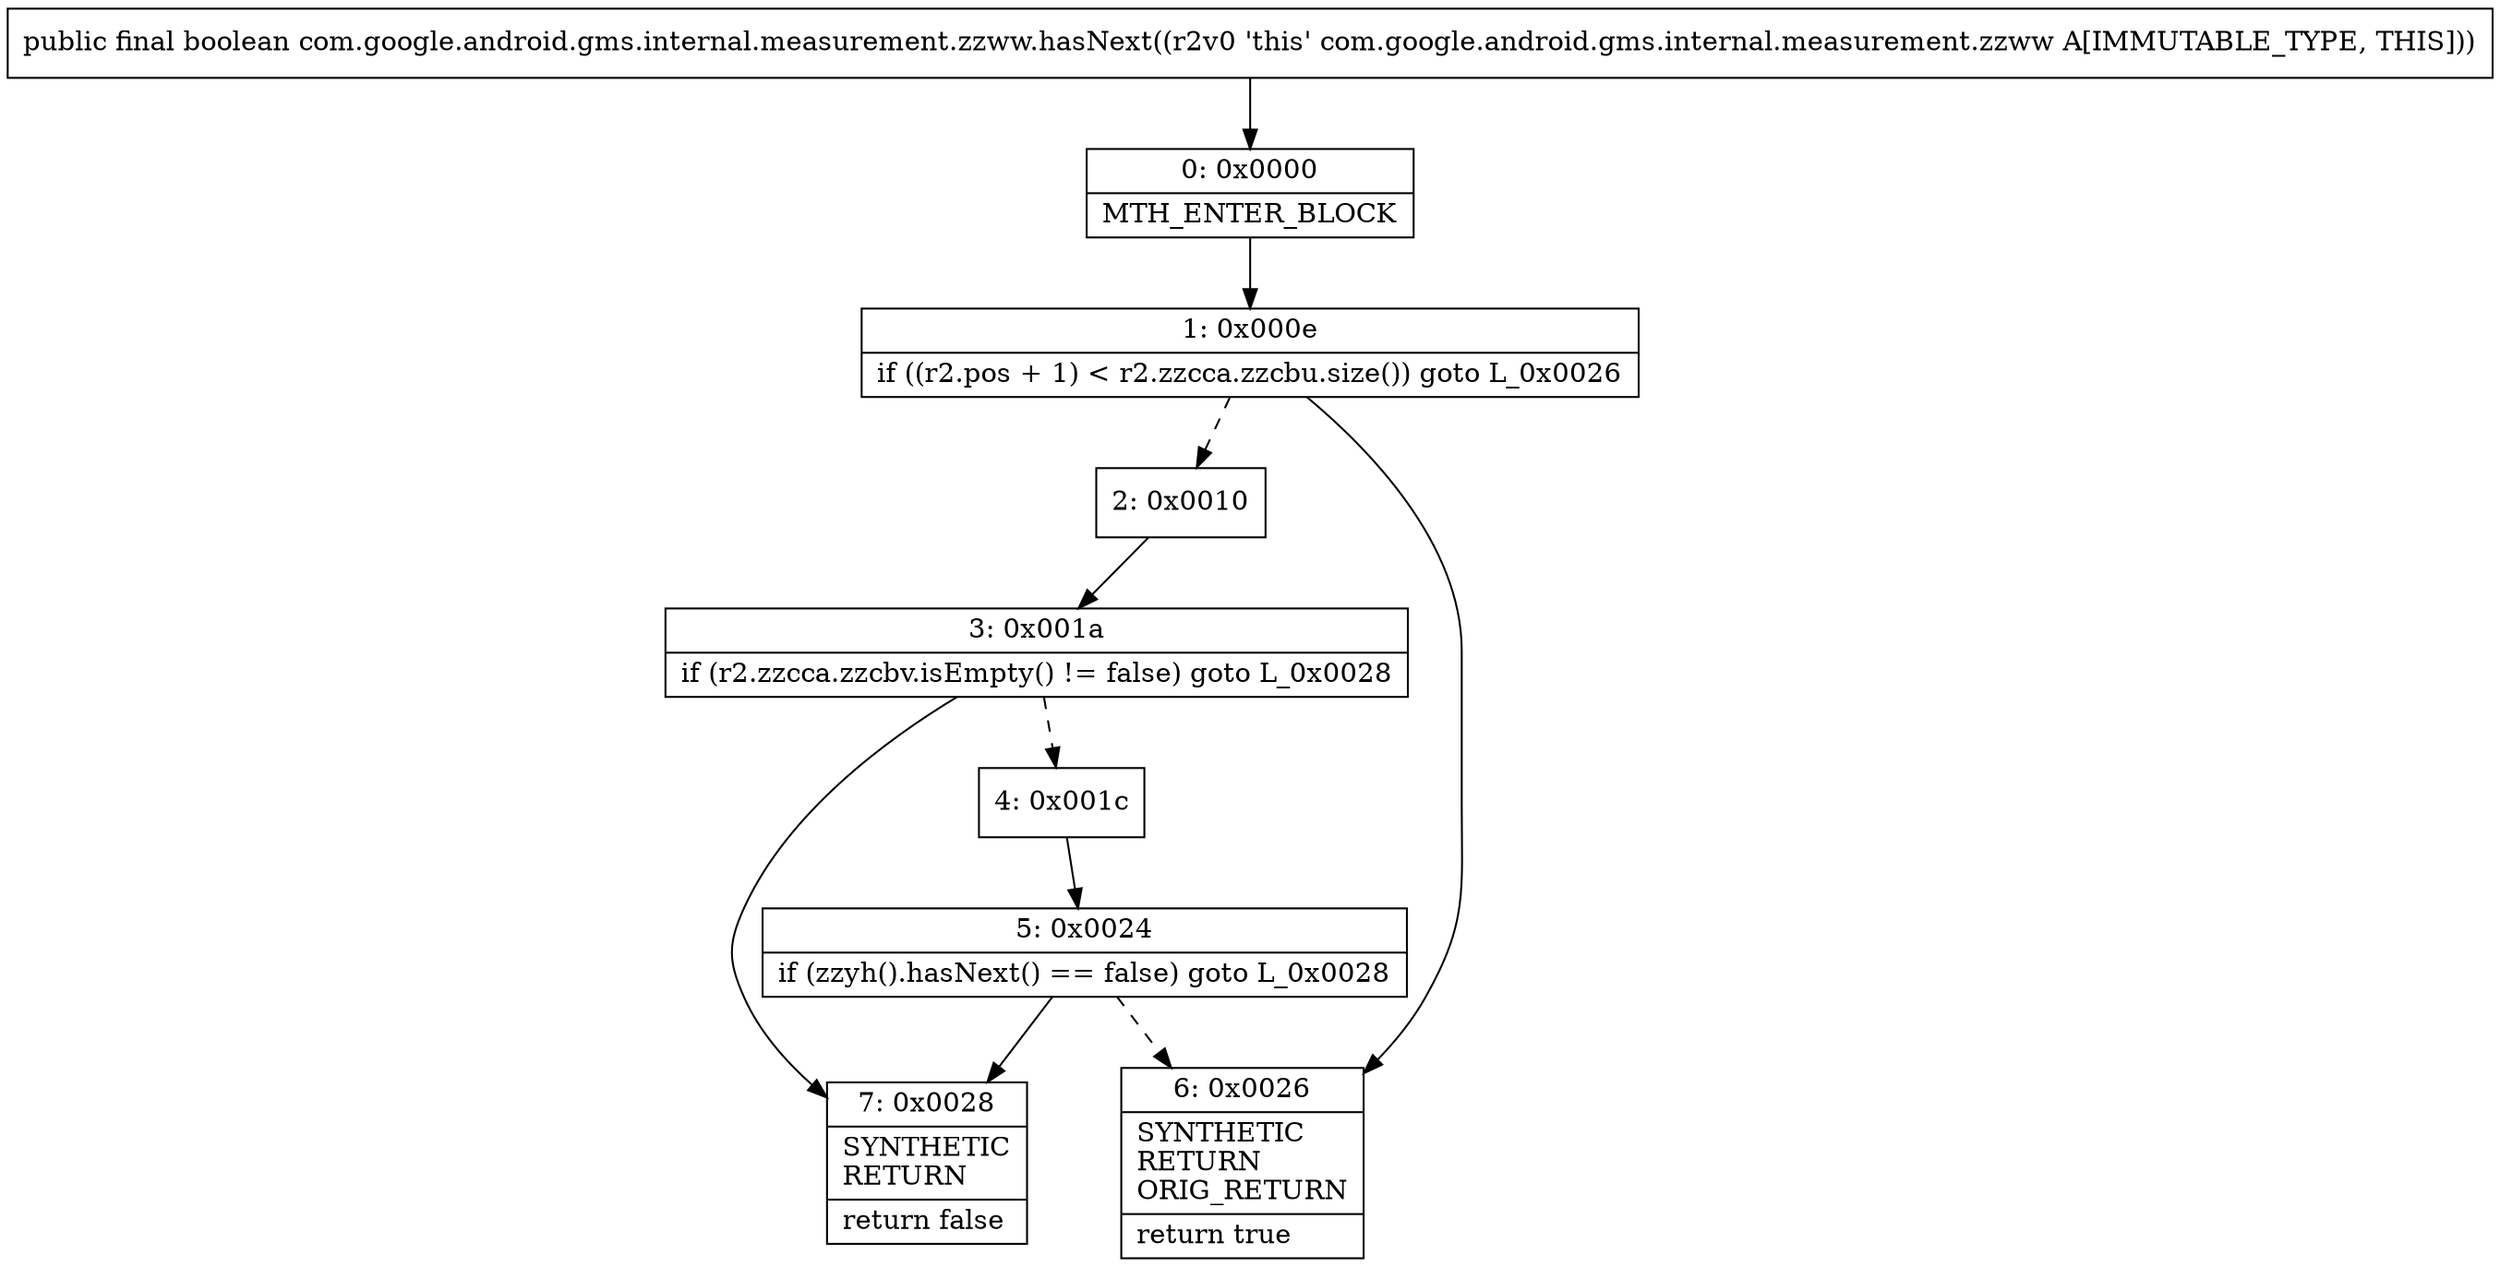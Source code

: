 digraph "CFG forcom.google.android.gms.internal.measurement.zzww.hasNext()Z" {
Node_0 [shape=record,label="{0\:\ 0x0000|MTH_ENTER_BLOCK\l}"];
Node_1 [shape=record,label="{1\:\ 0x000e|if ((r2.pos + 1) \< r2.zzcca.zzcbu.size()) goto L_0x0026\l}"];
Node_2 [shape=record,label="{2\:\ 0x0010}"];
Node_3 [shape=record,label="{3\:\ 0x001a|if (r2.zzcca.zzcbv.isEmpty() != false) goto L_0x0028\l}"];
Node_4 [shape=record,label="{4\:\ 0x001c}"];
Node_5 [shape=record,label="{5\:\ 0x0024|if (zzyh().hasNext() == false) goto L_0x0028\l}"];
Node_6 [shape=record,label="{6\:\ 0x0026|SYNTHETIC\lRETURN\lORIG_RETURN\l|return true\l}"];
Node_7 [shape=record,label="{7\:\ 0x0028|SYNTHETIC\lRETURN\l|return false\l}"];
MethodNode[shape=record,label="{public final boolean com.google.android.gms.internal.measurement.zzww.hasNext((r2v0 'this' com.google.android.gms.internal.measurement.zzww A[IMMUTABLE_TYPE, THIS])) }"];
MethodNode -> Node_0;
Node_0 -> Node_1;
Node_1 -> Node_2[style=dashed];
Node_1 -> Node_6;
Node_2 -> Node_3;
Node_3 -> Node_4[style=dashed];
Node_3 -> Node_7;
Node_4 -> Node_5;
Node_5 -> Node_6[style=dashed];
Node_5 -> Node_7;
}

